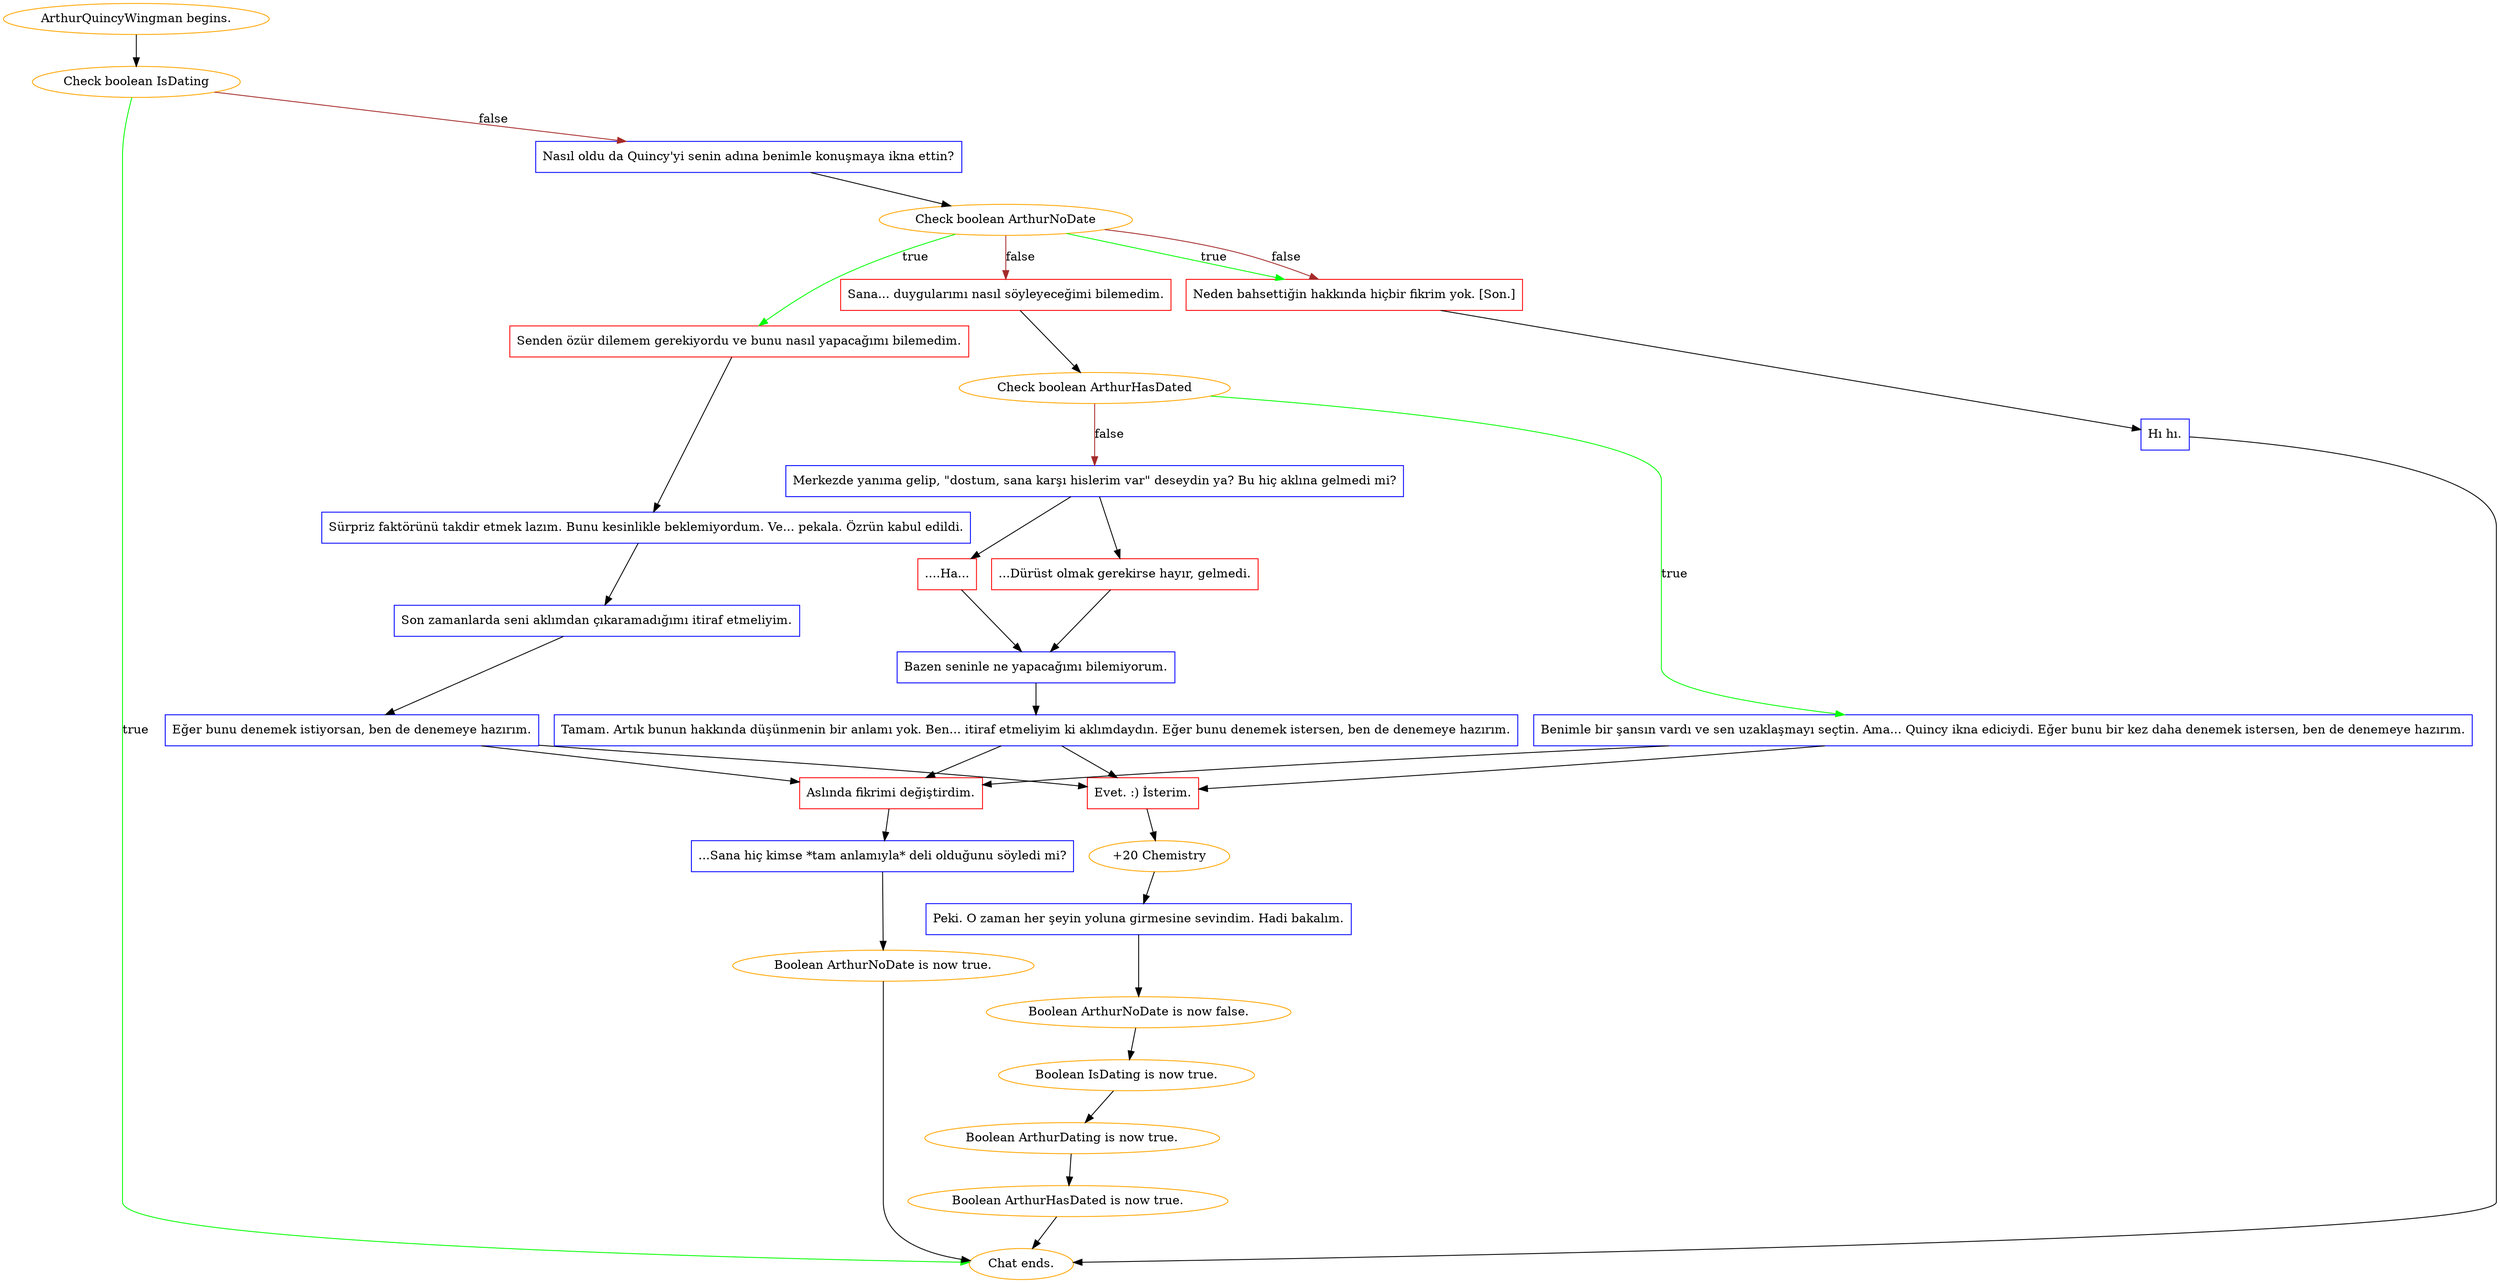 digraph {
	"ArthurQuincyWingman begins." [color=orange];
		"ArthurQuincyWingman begins." -> j902589440;
	j902589440 [label="Check boolean IsDating",color=orange];
		j902589440 -> "Chat ends." [label=true,color=green];
		j902589440 -> j177109923 [label=false,color=brown];
	"Chat ends." [color=orange];
	j177109923 [label="Nasıl oldu da Quincy'yi senin adına benimle konuşmaya ikna ettin?",shape=box,color=blue];
		j177109923 -> j1374000026;
	j1374000026 [label="Check boolean ArthurNoDate",color=orange];
		j1374000026 -> j1933077706 [label=true,color=green];
		j1374000026 -> j2826200875 [label=true,color=green];
		j1374000026 -> j4191600428 [label=false,color=brown];
		j1374000026 -> j2826200875 [label=false,color=brown];
	j1933077706 [label="Senden özür dilemem gerekiyordu ve bunu nasıl yapacağımı bilemedim.",shape=box,color=red];
		j1933077706 -> j4270362270;
	j2826200875 [label="Neden bahsettiğin hakkında hiçbir fikrim yok. [Son.]",shape=box,color=red];
		j2826200875 -> j125899177;
	j4191600428 [label="Sana... duygularımı nasıl söyleyeceğimi bilemedim.",shape=box,color=red];
		j4191600428 -> j3373833188;
	j4270362270 [label="Sürpriz faktörünü takdir etmek lazım. Bunu kesinlikle beklemiyordum. Ve... pekala. Özrün kabul edildi.",shape=box,color=blue];
		j4270362270 -> j3430361072;
	j125899177 [label="Hı hı.",shape=box,color=blue];
		j125899177 -> "Chat ends.";
	j3373833188 [label="Check boolean ArthurHasDated",color=orange];
		j3373833188 -> j1022982678 [label=true,color=green];
		j3373833188 -> j1851082033 [label=false,color=brown];
	j3430361072 [label="Son zamanlarda seni aklımdan çıkaramadığımı itiraf etmeliyim.",shape=box,color=blue];
		j3430361072 -> j2390240837;
	j1022982678 [label="Benimle bir şansın vardı ve sen uzaklaşmayı seçtin. Ama... Quincy ikna ediciydi. Eğer bunu bir kez daha denemek istersen, ben de denemeye hazırım.",shape=box,color=blue];
		j1022982678 -> j726148004;
		j1022982678 -> j4200709514;
	j1851082033 [label="Merkezde yanıma gelip, \"dostum, sana karşı hislerim var\" deseydin ya? Bu hiç aklına gelmedi mi?",shape=box,color=blue];
		j1851082033 -> j832859991;
		j1851082033 -> j2105913238;
	j2390240837 [label="Eğer bunu denemek istiyorsan, ben de denemeye hazırım.",shape=box,color=blue];
		j2390240837 -> j726148004;
		j2390240837 -> j4200709514;
	j726148004 [label="Evet. :) İsterim.",shape=box,color=red];
		j726148004 -> j628066054;
	j4200709514 [label="Aslında fikrimi değiştirdim.",shape=box,color=red];
		j4200709514 -> j554461054;
	j832859991 [label="...Dürüst olmak gerekirse hayır, gelmedi.",shape=box,color=red];
		j832859991 -> j353511100;
	j2105913238 [label="....Ha...",shape=box,color=red];
		j2105913238 -> j353511100;
	j628066054 [label="+20 Chemistry",color=orange];
		j628066054 -> j1799526600;
	j554461054 [label="...Sana hiç kimse *tam anlamıyla* deli olduğunu söyledi mi?",shape=box,color=blue];
		j554461054 -> j2533691464;
	j353511100 [label="Bazen seninle ne yapacağımı bilemiyorum.",shape=box,color=blue];
		j353511100 -> j2825595379;
	j1799526600 [label="Peki. O zaman her şeyin yoluna girmesine sevindim. Hadi bakalım.",shape=box,color=blue];
		j1799526600 -> j4043864563;
	j2533691464 [label="Boolean ArthurNoDate is now true.",color=orange];
		j2533691464 -> "Chat ends.";
	j2825595379 [label="Tamam. Artık bunun hakkında düşünmenin bir anlamı yok. Ben... itiraf etmeliyim ki aklımdaydın. Eğer bunu denemek istersen, ben de denemeye hazırım.",shape=box,color=blue];
		j2825595379 -> j726148004;
		j2825595379 -> j4200709514;
	j4043864563 [label="Boolean ArthurNoDate is now false.",color=orange];
		j4043864563 -> j1527829918;
	j1527829918 [label="Boolean IsDating is now true.",color=orange];
		j1527829918 -> j899889954;
	j899889954 [label="Boolean ArthurDating is now true.",color=orange];
		j899889954 -> j3103123730;
	j3103123730 [label="Boolean ArthurHasDated is now true.",color=orange];
		j3103123730 -> "Chat ends.";
}